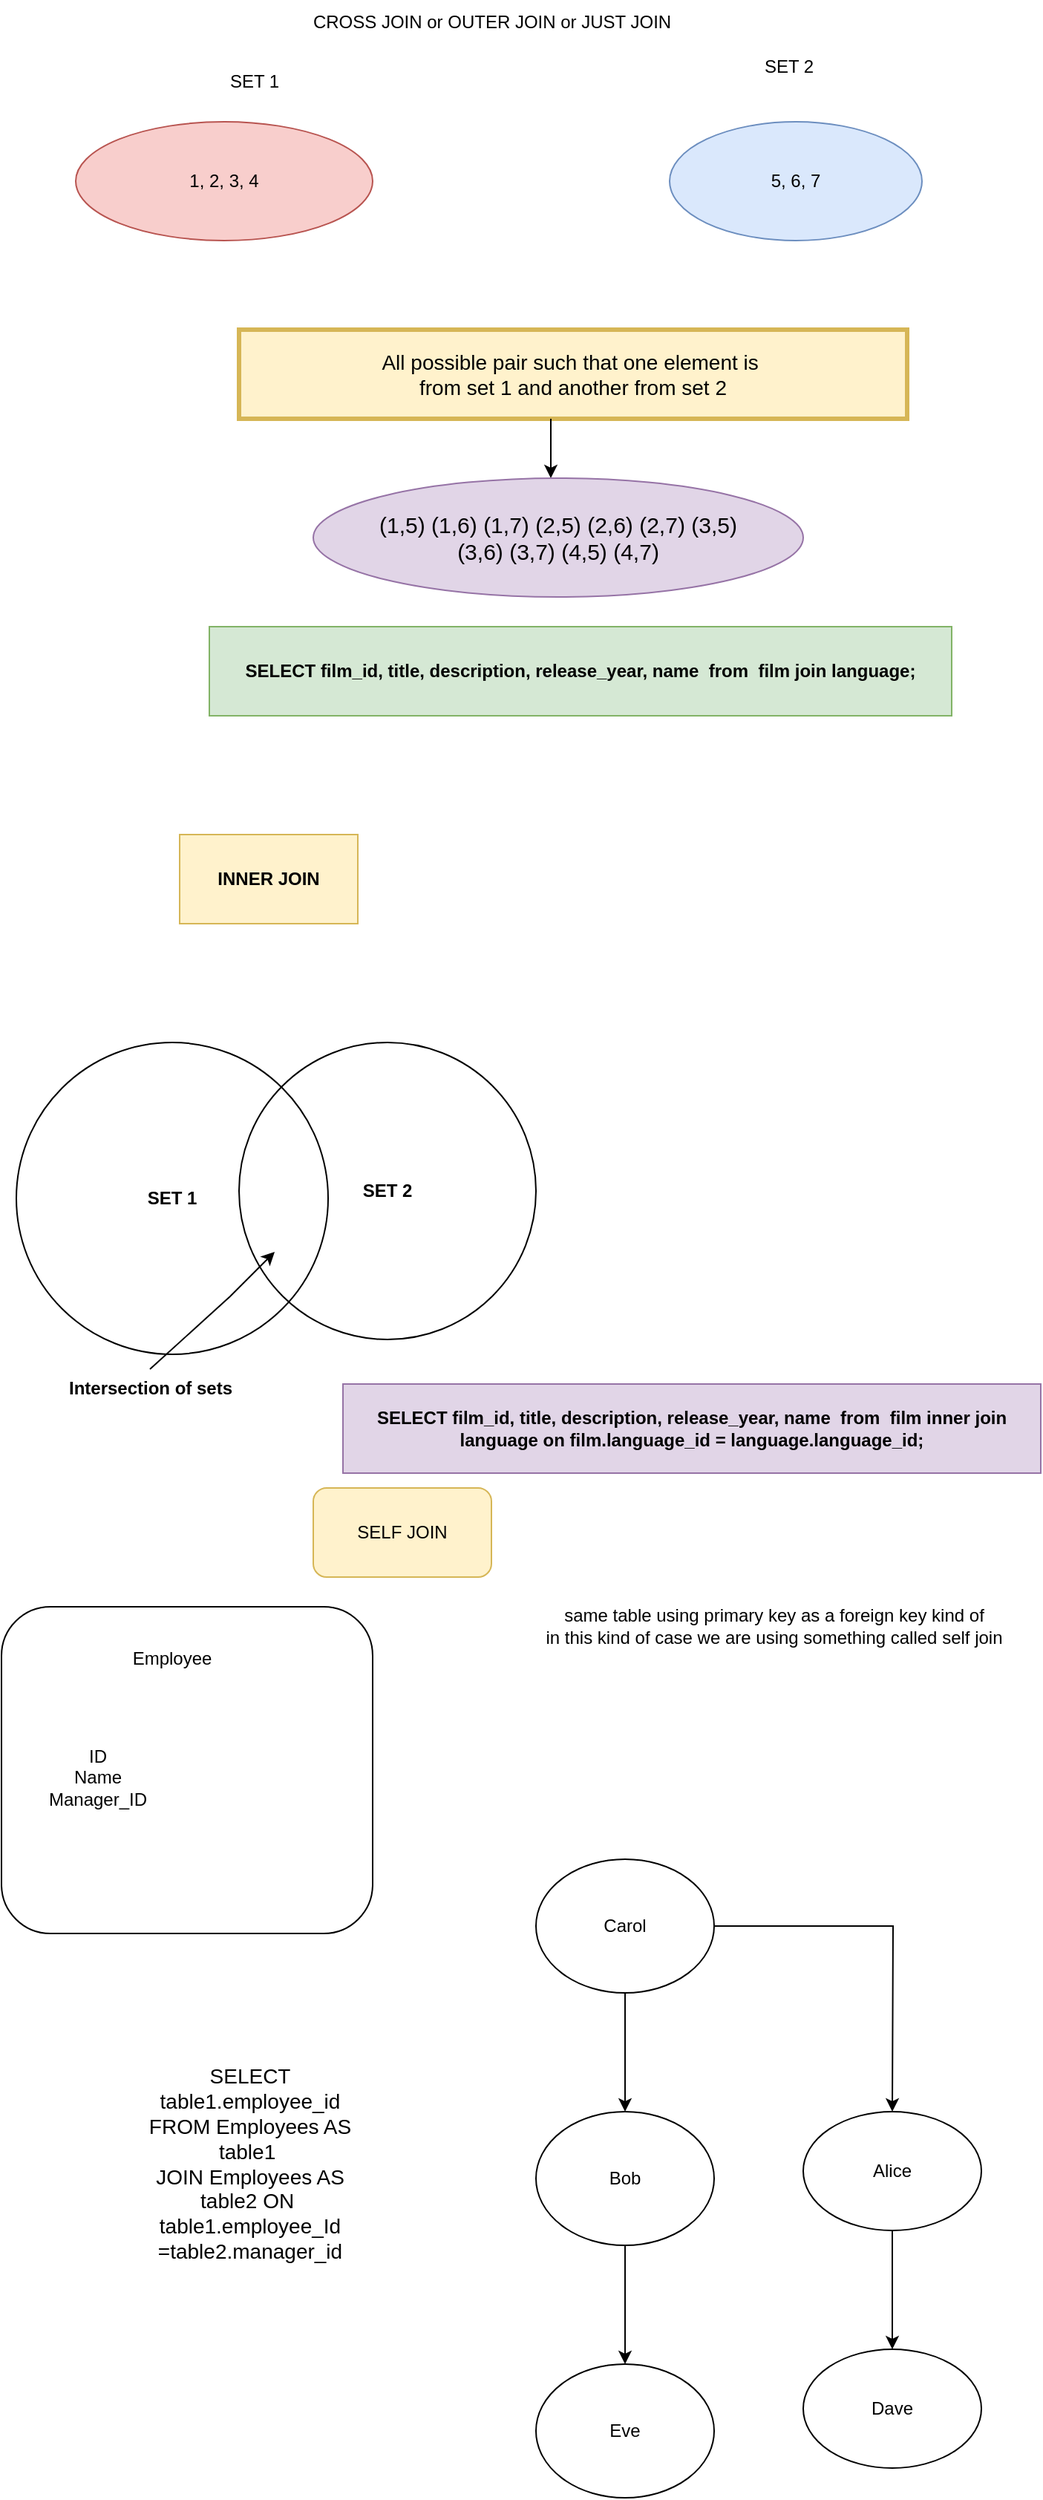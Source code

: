 <mxfile version="24.7.6">
  <diagram name="Page-1" id="uFGIr6iQBVObbfbn8hUp">
    <mxGraphModel dx="1050" dy="557" grid="1" gridSize="10" guides="1" tooltips="1" connect="1" arrows="1" fold="1" page="1" pageScale="1" pageWidth="850" pageHeight="1100" math="0" shadow="0">
      <root>
        <mxCell id="0" />
        <mxCell id="1" parent="0" />
        <mxCell id="NNbea1-5TAY8ZdpcjvAs-1" value="1, 2, 3, 4" style="ellipse;whiteSpace=wrap;html=1;fillColor=#f8cecc;strokeColor=#b85450;" parent="1" vertex="1">
          <mxGeometry x="160" y="160" width="200" height="80" as="geometry" />
        </mxCell>
        <mxCell id="NNbea1-5TAY8ZdpcjvAs-2" value="5, 6, 7" style="ellipse;whiteSpace=wrap;html=1;fillColor=#dae8fc;strokeColor=#6c8ebf;" parent="1" vertex="1">
          <mxGeometry x="560" y="160" width="170" height="80" as="geometry" />
        </mxCell>
        <mxCell id="NNbea1-5TAY8ZdpcjvAs-3" value="SET 1" style="text;html=1;align=center;verticalAlign=middle;resizable=0;points=[];autosize=1;strokeColor=none;fillColor=none;" parent="1" vertex="1">
          <mxGeometry x="250" y="118" width="60" height="30" as="geometry" />
        </mxCell>
        <mxCell id="NNbea1-5TAY8ZdpcjvAs-4" value="SET 2" style="text;html=1;align=center;verticalAlign=middle;resizable=0;points=[];autosize=1;strokeColor=none;fillColor=none;" parent="1" vertex="1">
          <mxGeometry x="610" y="108" width="60" height="30" as="geometry" />
        </mxCell>
        <mxCell id="NNbea1-5TAY8ZdpcjvAs-5" value="CROSS JOIN or OUTER JOIN or JUST JOIN" style="text;html=1;align=center;verticalAlign=middle;resizable=0;points=[];autosize=1;strokeColor=none;fillColor=none;" parent="1" vertex="1">
          <mxGeometry x="310" y="78" width="260" height="30" as="geometry" />
        </mxCell>
        <mxCell id="NNbea1-5TAY8ZdpcjvAs-9" value="&lt;font style=&quot;font-size: 14px;&quot;&gt;All possible pair such that one element is&amp;nbsp;&lt;/font&gt;&lt;div style=&quot;font-size: 14px;&quot;&gt;&lt;font style=&quot;font-size: 14px;&quot;&gt;from set 1 and another from set 2&lt;/font&gt;&lt;/div&gt;" style="rounded=0;whiteSpace=wrap;html=1;fillColor=#fff2cc;strokeColor=#d6b656;strokeWidth=3;" parent="1" vertex="1">
          <mxGeometry x="270" y="300" width="450" height="60" as="geometry" />
        </mxCell>
        <mxCell id="NNbea1-5TAY8ZdpcjvAs-10" value="" style="endArrow=classic;html=1;rounded=0;" parent="1" edge="1">
          <mxGeometry width="50" height="50" relative="1" as="geometry">
            <mxPoint x="480" y="360" as="sourcePoint" />
            <mxPoint x="480" y="400" as="targetPoint" />
            <Array as="points">
              <mxPoint x="480" y="380" />
            </Array>
          </mxGeometry>
        </mxCell>
        <mxCell id="NNbea1-5TAY8ZdpcjvAs-11" value="&lt;font style=&quot;font-size: 15px;&quot;&gt;(1,5) (1,6) (1,7) (2,5) (2,6) (2,7) (3,5)&lt;/font&gt;&lt;div style=&quot;font-size: 15px;&quot;&gt;&lt;font style=&quot;font-size: 15px;&quot;&gt;(3,6) (3,7) (4,5) (4,7)&lt;/font&gt;&lt;/div&gt;" style="ellipse;whiteSpace=wrap;html=1;fillColor=#e1d5e7;strokeColor=#9673a6;" parent="1" vertex="1">
          <mxGeometry x="320" y="400" width="330" height="80" as="geometry" />
        </mxCell>
        <mxCell id="NNbea1-5TAY8ZdpcjvAs-12" value="&lt;b&gt;SELECT film_id, title, description, release_year, name&amp;nbsp; from&amp;nbsp; film join language;&lt;/b&gt;" style="rounded=0;whiteSpace=wrap;html=1;fillColor=#d5e8d4;strokeColor=#82b366;" parent="1" vertex="1">
          <mxGeometry x="250" y="500" width="500" height="60" as="geometry" />
        </mxCell>
        <mxCell id="NNbea1-5TAY8ZdpcjvAs-13" value="&lt;b&gt;SET 1&lt;/b&gt;" style="ellipse;whiteSpace=wrap;html=1;aspect=fixed;" parent="1" vertex="1">
          <mxGeometry x="120" y="780" width="210" height="210" as="geometry" />
        </mxCell>
        <mxCell id="NNbea1-5TAY8ZdpcjvAs-14" value="&lt;b&gt;SET 2&lt;/b&gt;" style="ellipse;whiteSpace=wrap;html=1;aspect=fixed;fillColor=none;" parent="1" vertex="1">
          <mxGeometry x="270" y="780" width="200" height="200" as="geometry" />
        </mxCell>
        <mxCell id="NNbea1-5TAY8ZdpcjvAs-15" value="" style="endArrow=classic;html=1;rounded=0;" parent="1" edge="1">
          <mxGeometry width="50" height="50" relative="1" as="geometry">
            <mxPoint x="210" y="1000" as="sourcePoint" />
            <mxPoint x="294" y="921" as="targetPoint" />
            <Array as="points">
              <mxPoint x="264" y="951" />
            </Array>
          </mxGeometry>
        </mxCell>
        <mxCell id="NNbea1-5TAY8ZdpcjvAs-16" value="&lt;b&gt;Intersection of sets&lt;/b&gt;" style="text;html=1;align=center;verticalAlign=middle;resizable=0;points=[];autosize=1;strokeColor=none;fillColor=none;" parent="1" vertex="1">
          <mxGeometry x="145" y="998" width="130" height="30" as="geometry" />
        </mxCell>
        <mxCell id="NNbea1-5TAY8ZdpcjvAs-17" value="&lt;b&gt;INNER JOIN&lt;/b&gt;" style="rounded=0;whiteSpace=wrap;html=1;fillColor=#fff2cc;strokeColor=#d6b656;" parent="1" vertex="1">
          <mxGeometry x="230" y="640" width="120" height="60" as="geometry" />
        </mxCell>
        <mxCell id="NNbea1-5TAY8ZdpcjvAs-18" value="&lt;b&gt;SELECT film_id, title, description, release_year, name&amp;nbsp; from&amp;nbsp; film inner join language on film.language_id = language.language_id;&lt;/b&gt;" style="rounded=0;whiteSpace=wrap;html=1;fillColor=#e1d5e7;strokeColor=#9673a6;" parent="1" vertex="1">
          <mxGeometry x="340" y="1010" width="470" height="60" as="geometry" />
        </mxCell>
        <mxCell id="Px5MakIu8EscC2hbFgJ7-1" value="" style="rounded=1;whiteSpace=wrap;html=1;" vertex="1" parent="1">
          <mxGeometry x="110" y="1160" width="250" height="220" as="geometry" />
        </mxCell>
        <mxCell id="Px5MakIu8EscC2hbFgJ7-2" value="Employee" style="text;html=1;align=center;verticalAlign=middle;whiteSpace=wrap;rounded=0;" vertex="1" parent="1">
          <mxGeometry x="195" y="1180" width="60" height="30" as="geometry" />
        </mxCell>
        <mxCell id="Px5MakIu8EscC2hbFgJ7-3" value="ID&lt;div&gt;Name&lt;/div&gt;&lt;div&gt;Manager_ID&lt;/div&gt;" style="text;html=1;align=center;verticalAlign=middle;whiteSpace=wrap;rounded=0;" vertex="1" parent="1">
          <mxGeometry x="145" y="1260" width="60" height="30" as="geometry" />
        </mxCell>
        <mxCell id="Px5MakIu8EscC2hbFgJ7-6" value="" style="edgeStyle=orthogonalEdgeStyle;rounded=0;orthogonalLoop=1;jettySize=auto;html=1;" edge="1" parent="1" source="Px5MakIu8EscC2hbFgJ7-4" target="Px5MakIu8EscC2hbFgJ7-5">
          <mxGeometry relative="1" as="geometry" />
        </mxCell>
        <mxCell id="Px5MakIu8EscC2hbFgJ7-7" style="edgeStyle=orthogonalEdgeStyle;rounded=0;orthogonalLoop=1;jettySize=auto;html=1;exitX=1;exitY=0.5;exitDx=0;exitDy=0;" edge="1" parent="1" source="Px5MakIu8EscC2hbFgJ7-4">
          <mxGeometry relative="1" as="geometry">
            <mxPoint x="710" y="1500" as="targetPoint" />
          </mxGeometry>
        </mxCell>
        <mxCell id="Px5MakIu8EscC2hbFgJ7-4" value="Carol" style="ellipse;whiteSpace=wrap;html=1;" vertex="1" parent="1">
          <mxGeometry x="470" y="1330" width="120" height="90" as="geometry" />
        </mxCell>
        <mxCell id="Px5MakIu8EscC2hbFgJ7-13" value="" style="edgeStyle=orthogonalEdgeStyle;rounded=0;orthogonalLoop=1;jettySize=auto;html=1;" edge="1" parent="1" source="Px5MakIu8EscC2hbFgJ7-5" target="Px5MakIu8EscC2hbFgJ7-12">
          <mxGeometry relative="1" as="geometry" />
        </mxCell>
        <mxCell id="Px5MakIu8EscC2hbFgJ7-5" value="Bob" style="ellipse;whiteSpace=wrap;html=1;" vertex="1" parent="1">
          <mxGeometry x="470" y="1500" width="120" height="90" as="geometry" />
        </mxCell>
        <mxCell id="Px5MakIu8EscC2hbFgJ7-11" value="" style="edgeStyle=orthogonalEdgeStyle;rounded=0;orthogonalLoop=1;jettySize=auto;html=1;" edge="1" parent="1" source="Px5MakIu8EscC2hbFgJ7-9" target="Px5MakIu8EscC2hbFgJ7-10">
          <mxGeometry relative="1" as="geometry" />
        </mxCell>
        <mxCell id="Px5MakIu8EscC2hbFgJ7-9" value="Alice" style="ellipse;whiteSpace=wrap;html=1;" vertex="1" parent="1">
          <mxGeometry x="650" y="1500" width="120" height="80" as="geometry" />
        </mxCell>
        <mxCell id="Px5MakIu8EscC2hbFgJ7-10" value="Dave" style="ellipse;whiteSpace=wrap;html=1;" vertex="1" parent="1">
          <mxGeometry x="650" y="1660" width="120" height="80" as="geometry" />
        </mxCell>
        <mxCell id="Px5MakIu8EscC2hbFgJ7-12" value="Eve" style="ellipse;whiteSpace=wrap;html=1;" vertex="1" parent="1">
          <mxGeometry x="470" y="1670" width="120" height="90" as="geometry" />
        </mxCell>
        <mxCell id="Px5MakIu8EscC2hbFgJ7-14" value="same table using primary key as a foreign key kind of&lt;div&gt;in this kind of case we are using something called self join&lt;/div&gt;" style="text;html=1;align=center;verticalAlign=middle;resizable=0;points=[];autosize=1;strokeColor=none;fillColor=none;" vertex="1" parent="1">
          <mxGeometry x="465" y="1153" width="330" height="40" as="geometry" />
        </mxCell>
        <mxCell id="Px5MakIu8EscC2hbFgJ7-15" value="&lt;font style=&quot;font-size: 14px;&quot;&gt;SELECT table1.employee_id&lt;/font&gt;&lt;div style=&quot;font-size: 14px;&quot;&gt;&lt;font style=&quot;font-size: 14px;&quot;&gt;FROM Employees AS table1&amp;nbsp;&lt;/font&gt;&lt;/div&gt;&lt;div style=&quot;font-size: 14px;&quot;&gt;&lt;font style=&quot;font-size: 14px;&quot;&gt;JOIN Employees AS table2 ON&amp;nbsp;&lt;/font&gt;&lt;/div&gt;&lt;div style=&quot;font-size: 14px;&quot;&gt;&lt;font style=&quot;font-size: 14px;&quot;&gt;table1.employee_Id =table2.manager_id&lt;/font&gt;&lt;/div&gt;" style="text;html=1;align=center;verticalAlign=middle;whiteSpace=wrap;rounded=0;" vertex="1" parent="1">
          <mxGeometry x="195" y="1520" width="165" height="30" as="geometry" />
        </mxCell>
        <mxCell id="Px5MakIu8EscC2hbFgJ7-16" value="SELF JOIN" style="rounded=1;whiteSpace=wrap;html=1;fillColor=#fff2cc;strokeColor=#d6b656;" vertex="1" parent="1">
          <mxGeometry x="320" y="1080" width="120" height="60" as="geometry" />
        </mxCell>
      </root>
    </mxGraphModel>
  </diagram>
</mxfile>
